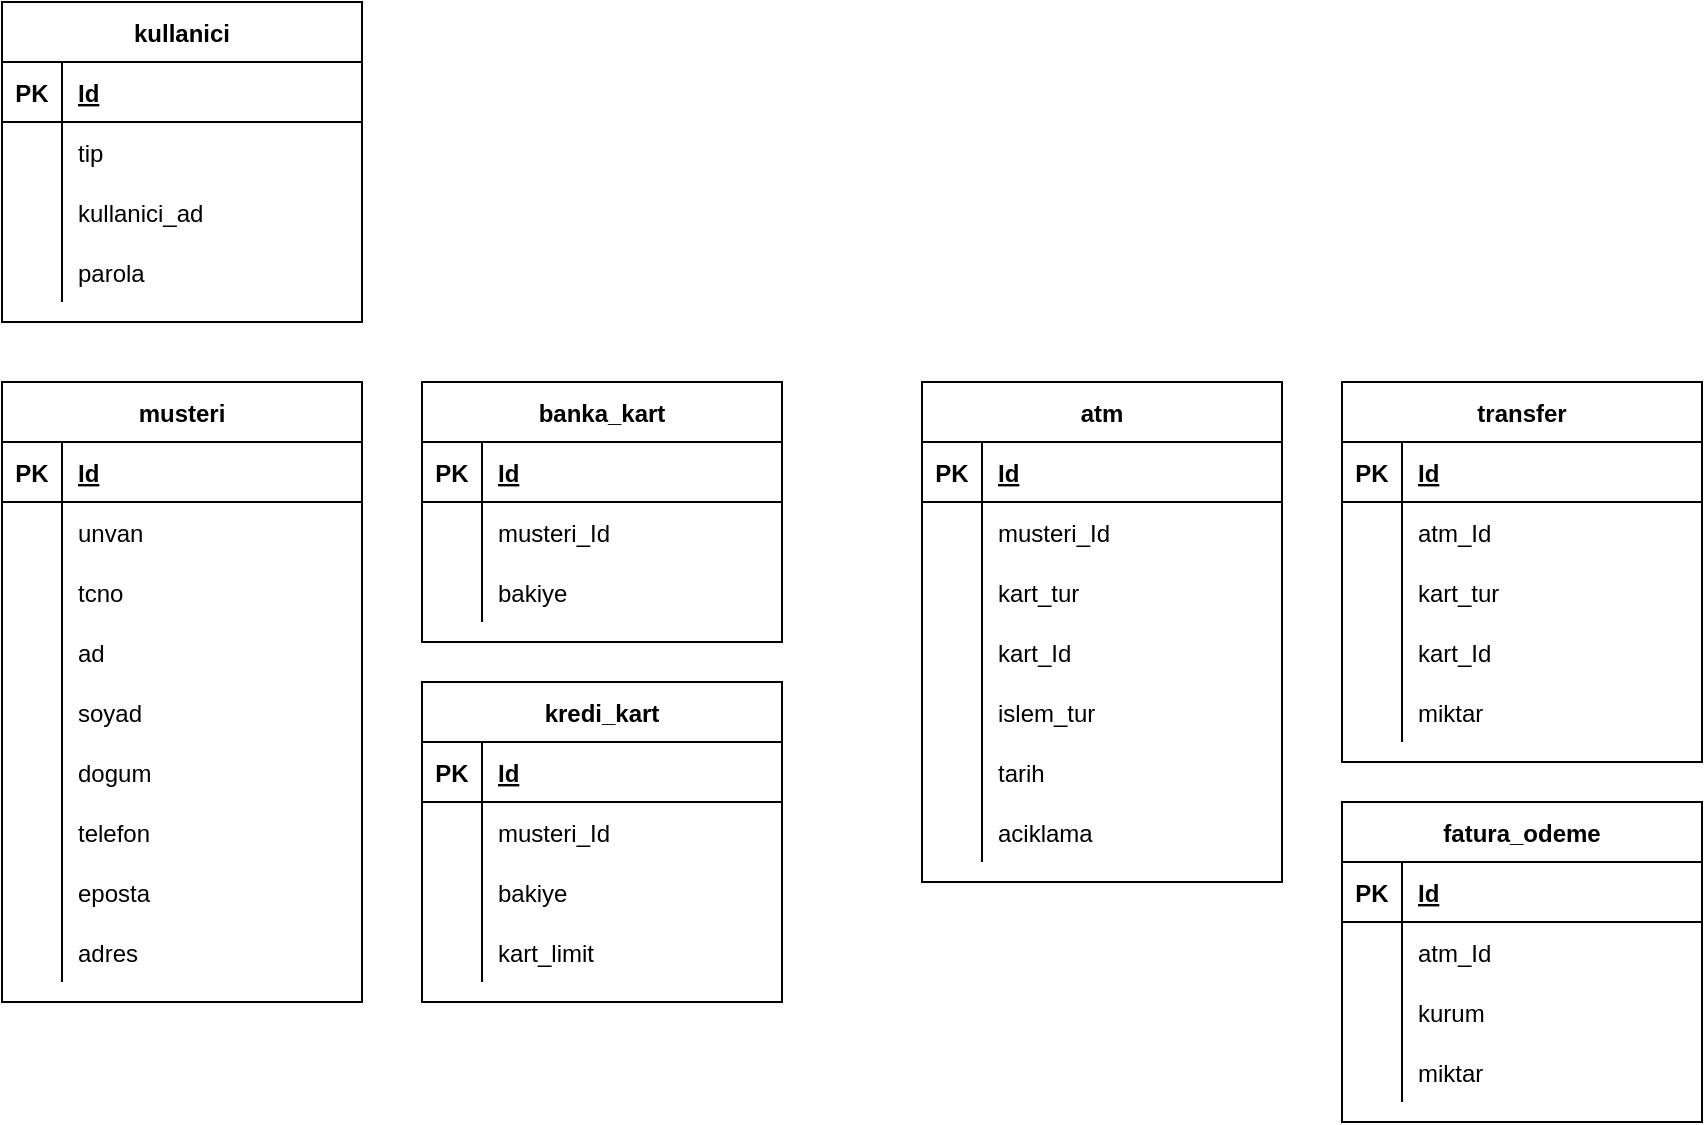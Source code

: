 <mxfile version="13.7.9" type="device"><diagram id="R2lEEEUBdFMjLlhIrx00" name="Page-1"><mxGraphModel dx="1986" dy="1180" grid="1" gridSize="10" guides="1" tooltips="1" connect="1" arrows="1" fold="1" page="1" pageScale="1" pageWidth="1920" pageHeight="1200" math="0" shadow="0" extFonts="Permanent Marker^https://fonts.googleapis.com/css?family=Permanent+Marker"><root><mxCell id="0"/><mxCell id="1" parent="0"/><mxCell id="CDbAdOC8GXRibsh6z-NZ-1" value="kullanici" style="shape=table;startSize=30;container=1;collapsible=1;childLayout=tableLayout;fixedRows=1;rowLines=0;fontStyle=1;align=center;resizeLast=1;" parent="1" vertex="1"><mxGeometry x="535" y="320" width="180" height="160" as="geometry"/></mxCell><mxCell id="CDbAdOC8GXRibsh6z-NZ-2" value="" style="shape=partialRectangle;collapsible=0;dropTarget=0;pointerEvents=0;fillColor=none;top=0;left=0;bottom=1;right=0;points=[[0,0.5],[1,0.5]];portConstraint=eastwest;" parent="CDbAdOC8GXRibsh6z-NZ-1" vertex="1"><mxGeometry y="30" width="180" height="30" as="geometry"/></mxCell><mxCell id="CDbAdOC8GXRibsh6z-NZ-3" value="PK" style="shape=partialRectangle;connectable=0;fillColor=none;top=0;left=0;bottom=0;right=0;fontStyle=1;overflow=hidden;" parent="CDbAdOC8GXRibsh6z-NZ-2" vertex="1"><mxGeometry width="30" height="30" as="geometry"/></mxCell><mxCell id="CDbAdOC8GXRibsh6z-NZ-4" value="Id" style="shape=partialRectangle;connectable=0;fillColor=none;top=0;left=0;bottom=0;right=0;align=left;spacingLeft=6;fontStyle=5;overflow=hidden;" parent="CDbAdOC8GXRibsh6z-NZ-2" vertex="1"><mxGeometry x="30" width="150" height="30" as="geometry"/></mxCell><mxCell id="CDbAdOC8GXRibsh6z-NZ-5" value="" style="shape=partialRectangle;collapsible=0;dropTarget=0;pointerEvents=0;fillColor=none;top=0;left=0;bottom=0;right=0;points=[[0,0.5],[1,0.5]];portConstraint=eastwest;" parent="CDbAdOC8GXRibsh6z-NZ-1" vertex="1"><mxGeometry y="60" width="180" height="30" as="geometry"/></mxCell><mxCell id="CDbAdOC8GXRibsh6z-NZ-6" value="" style="shape=partialRectangle;connectable=0;fillColor=none;top=0;left=0;bottom=0;right=0;editable=1;overflow=hidden;" parent="CDbAdOC8GXRibsh6z-NZ-5" vertex="1"><mxGeometry width="30" height="30" as="geometry"/></mxCell><mxCell id="CDbAdOC8GXRibsh6z-NZ-7" value="tip" style="shape=partialRectangle;connectable=0;fillColor=none;top=0;left=0;bottom=0;right=0;align=left;spacingLeft=6;overflow=hidden;" parent="CDbAdOC8GXRibsh6z-NZ-5" vertex="1"><mxGeometry x="30" width="150" height="30" as="geometry"/></mxCell><mxCell id="CDbAdOC8GXRibsh6z-NZ-8" value="" style="shape=partialRectangle;collapsible=0;dropTarget=0;pointerEvents=0;fillColor=none;top=0;left=0;bottom=0;right=0;points=[[0,0.5],[1,0.5]];portConstraint=eastwest;" parent="CDbAdOC8GXRibsh6z-NZ-1" vertex="1"><mxGeometry y="90" width="180" height="30" as="geometry"/></mxCell><mxCell id="CDbAdOC8GXRibsh6z-NZ-9" value="" style="shape=partialRectangle;connectable=0;fillColor=none;top=0;left=0;bottom=0;right=0;editable=1;overflow=hidden;" parent="CDbAdOC8GXRibsh6z-NZ-8" vertex="1"><mxGeometry width="30" height="30" as="geometry"/></mxCell><mxCell id="CDbAdOC8GXRibsh6z-NZ-10" value="kullanici_ad" style="shape=partialRectangle;connectable=0;fillColor=none;top=0;left=0;bottom=0;right=0;align=left;spacingLeft=6;overflow=hidden;" parent="CDbAdOC8GXRibsh6z-NZ-8" vertex="1"><mxGeometry x="30" width="150" height="30" as="geometry"/></mxCell><mxCell id="CDbAdOC8GXRibsh6z-NZ-11" value="" style="shape=partialRectangle;collapsible=0;dropTarget=0;pointerEvents=0;fillColor=none;top=0;left=0;bottom=0;right=0;points=[[0,0.5],[1,0.5]];portConstraint=eastwest;" parent="CDbAdOC8GXRibsh6z-NZ-1" vertex="1"><mxGeometry y="120" width="180" height="30" as="geometry"/></mxCell><mxCell id="CDbAdOC8GXRibsh6z-NZ-12" value="" style="shape=partialRectangle;connectable=0;fillColor=none;top=0;left=0;bottom=0;right=0;editable=1;overflow=hidden;" parent="CDbAdOC8GXRibsh6z-NZ-11" vertex="1"><mxGeometry width="30" height="30" as="geometry"/></mxCell><mxCell id="CDbAdOC8GXRibsh6z-NZ-13" value="parola" style="shape=partialRectangle;connectable=0;fillColor=none;top=0;left=0;bottom=0;right=0;align=left;spacingLeft=6;overflow=hidden;" parent="CDbAdOC8GXRibsh6z-NZ-11" vertex="1"><mxGeometry x="30" width="150" height="30" as="geometry"/></mxCell><mxCell id="CDbAdOC8GXRibsh6z-NZ-14" value="musteri" style="shape=table;startSize=30;container=1;collapsible=1;childLayout=tableLayout;fixedRows=1;rowLines=0;fontStyle=1;align=center;resizeLast=1;" parent="1" vertex="1"><mxGeometry x="535" y="510" width="180" height="310" as="geometry"/></mxCell><mxCell id="CDbAdOC8GXRibsh6z-NZ-15" value="" style="shape=partialRectangle;collapsible=0;dropTarget=0;pointerEvents=0;fillColor=none;top=0;left=0;bottom=1;right=0;points=[[0,0.5],[1,0.5]];portConstraint=eastwest;" parent="CDbAdOC8GXRibsh6z-NZ-14" vertex="1"><mxGeometry y="30" width="180" height="30" as="geometry"/></mxCell><mxCell id="CDbAdOC8GXRibsh6z-NZ-16" value="PK" style="shape=partialRectangle;connectable=0;fillColor=none;top=0;left=0;bottom=0;right=0;fontStyle=1;overflow=hidden;" parent="CDbAdOC8GXRibsh6z-NZ-15" vertex="1"><mxGeometry width="30" height="30" as="geometry"/></mxCell><mxCell id="CDbAdOC8GXRibsh6z-NZ-17" value="Id" style="shape=partialRectangle;connectable=0;fillColor=none;top=0;left=0;bottom=0;right=0;align=left;spacingLeft=6;fontStyle=5;overflow=hidden;" parent="CDbAdOC8GXRibsh6z-NZ-15" vertex="1"><mxGeometry x="30" width="150" height="30" as="geometry"/></mxCell><mxCell id="CDbAdOC8GXRibsh6z-NZ-18" value="" style="shape=partialRectangle;collapsible=0;dropTarget=0;pointerEvents=0;fillColor=none;top=0;left=0;bottom=0;right=0;points=[[0,0.5],[1,0.5]];portConstraint=eastwest;" parent="CDbAdOC8GXRibsh6z-NZ-14" vertex="1"><mxGeometry y="60" width="180" height="30" as="geometry"/></mxCell><mxCell id="CDbAdOC8GXRibsh6z-NZ-19" value="" style="shape=partialRectangle;connectable=0;fillColor=none;top=0;left=0;bottom=0;right=0;editable=1;overflow=hidden;" parent="CDbAdOC8GXRibsh6z-NZ-18" vertex="1"><mxGeometry width="30" height="30" as="geometry"/></mxCell><mxCell id="CDbAdOC8GXRibsh6z-NZ-20" value="unvan" style="shape=partialRectangle;connectable=0;fillColor=none;top=0;left=0;bottom=0;right=0;align=left;spacingLeft=6;overflow=hidden;" parent="CDbAdOC8GXRibsh6z-NZ-18" vertex="1"><mxGeometry x="30" width="150" height="30" as="geometry"/></mxCell><mxCell id="CDbAdOC8GXRibsh6z-NZ-21" value="" style="shape=partialRectangle;collapsible=0;dropTarget=0;pointerEvents=0;fillColor=none;top=0;left=0;bottom=0;right=0;points=[[0,0.5],[1,0.5]];portConstraint=eastwest;" parent="CDbAdOC8GXRibsh6z-NZ-14" vertex="1"><mxGeometry y="90" width="180" height="30" as="geometry"/></mxCell><mxCell id="CDbAdOC8GXRibsh6z-NZ-22" value="" style="shape=partialRectangle;connectable=0;fillColor=none;top=0;left=0;bottom=0;right=0;editable=1;overflow=hidden;" parent="CDbAdOC8GXRibsh6z-NZ-21" vertex="1"><mxGeometry width="30" height="30" as="geometry"/></mxCell><mxCell id="CDbAdOC8GXRibsh6z-NZ-23" value="tcno" style="shape=partialRectangle;connectable=0;fillColor=none;top=0;left=0;bottom=0;right=0;align=left;spacingLeft=6;overflow=hidden;" parent="CDbAdOC8GXRibsh6z-NZ-21" vertex="1"><mxGeometry x="30" width="150" height="30" as="geometry"/></mxCell><mxCell id="CDbAdOC8GXRibsh6z-NZ-24" value="" style="shape=partialRectangle;collapsible=0;dropTarget=0;pointerEvents=0;fillColor=none;top=0;left=0;bottom=0;right=0;points=[[0,0.5],[1,0.5]];portConstraint=eastwest;" parent="CDbAdOC8GXRibsh6z-NZ-14" vertex="1"><mxGeometry y="120" width="180" height="30" as="geometry"/></mxCell><mxCell id="CDbAdOC8GXRibsh6z-NZ-25" value="" style="shape=partialRectangle;connectable=0;fillColor=none;top=0;left=0;bottom=0;right=0;editable=1;overflow=hidden;" parent="CDbAdOC8GXRibsh6z-NZ-24" vertex="1"><mxGeometry width="30" height="30" as="geometry"/></mxCell><mxCell id="CDbAdOC8GXRibsh6z-NZ-26" value="ad" style="shape=partialRectangle;connectable=0;fillColor=none;top=0;left=0;bottom=0;right=0;align=left;spacingLeft=6;overflow=hidden;" parent="CDbAdOC8GXRibsh6z-NZ-24" vertex="1"><mxGeometry x="30" width="150" height="30" as="geometry"/></mxCell><mxCell id="CDbAdOC8GXRibsh6z-NZ-27" value="" style="shape=partialRectangle;collapsible=0;dropTarget=0;pointerEvents=0;fillColor=none;top=0;left=0;bottom=0;right=0;points=[[0,0.5],[1,0.5]];portConstraint=eastwest;" parent="CDbAdOC8GXRibsh6z-NZ-14" vertex="1"><mxGeometry y="150" width="180" height="30" as="geometry"/></mxCell><mxCell id="CDbAdOC8GXRibsh6z-NZ-28" value="" style="shape=partialRectangle;connectable=0;fillColor=none;top=0;left=0;bottom=0;right=0;editable=1;overflow=hidden;" parent="CDbAdOC8GXRibsh6z-NZ-27" vertex="1"><mxGeometry width="30" height="30" as="geometry"/></mxCell><mxCell id="CDbAdOC8GXRibsh6z-NZ-29" value="soyad" style="shape=partialRectangle;connectable=0;fillColor=none;top=0;left=0;bottom=0;right=0;align=left;spacingLeft=6;overflow=hidden;" parent="CDbAdOC8GXRibsh6z-NZ-27" vertex="1"><mxGeometry x="30" width="150" height="30" as="geometry"/></mxCell><mxCell id="CDbAdOC8GXRibsh6z-NZ-77" value="" style="shape=partialRectangle;collapsible=0;dropTarget=0;pointerEvents=0;fillColor=none;top=0;left=0;bottom=0;right=0;points=[[0,0.5],[1,0.5]];portConstraint=eastwest;" parent="CDbAdOC8GXRibsh6z-NZ-14" vertex="1"><mxGeometry y="180" width="180" height="30" as="geometry"/></mxCell><mxCell id="CDbAdOC8GXRibsh6z-NZ-78" value="" style="shape=partialRectangle;connectable=0;fillColor=none;top=0;left=0;bottom=0;right=0;editable=1;overflow=hidden;" parent="CDbAdOC8GXRibsh6z-NZ-77" vertex="1"><mxGeometry width="30" height="30" as="geometry"/></mxCell><mxCell id="CDbAdOC8GXRibsh6z-NZ-79" value="dogum" style="shape=partialRectangle;connectable=0;fillColor=none;top=0;left=0;bottom=0;right=0;align=left;spacingLeft=6;overflow=hidden;" parent="CDbAdOC8GXRibsh6z-NZ-77" vertex="1"><mxGeometry x="30" width="150" height="30" as="geometry"/></mxCell><mxCell id="CDbAdOC8GXRibsh6z-NZ-30" value="" style="shape=partialRectangle;collapsible=0;dropTarget=0;pointerEvents=0;fillColor=none;top=0;left=0;bottom=0;right=0;points=[[0,0.5],[1,0.5]];portConstraint=eastwest;" parent="CDbAdOC8GXRibsh6z-NZ-14" vertex="1"><mxGeometry y="210" width="180" height="30" as="geometry"/></mxCell><mxCell id="CDbAdOC8GXRibsh6z-NZ-31" value="" style="shape=partialRectangle;connectable=0;fillColor=none;top=0;left=0;bottom=0;right=0;editable=1;overflow=hidden;" parent="CDbAdOC8GXRibsh6z-NZ-30" vertex="1"><mxGeometry width="30" height="30" as="geometry"/></mxCell><mxCell id="CDbAdOC8GXRibsh6z-NZ-32" value="telefon" style="shape=partialRectangle;connectable=0;fillColor=none;top=0;left=0;bottom=0;right=0;align=left;spacingLeft=6;overflow=hidden;" parent="CDbAdOC8GXRibsh6z-NZ-30" vertex="1"><mxGeometry x="30" width="150" height="30" as="geometry"/></mxCell><mxCell id="CDbAdOC8GXRibsh6z-NZ-33" value="" style="shape=partialRectangle;collapsible=0;dropTarget=0;pointerEvents=0;fillColor=none;top=0;left=0;bottom=0;right=0;points=[[0,0.5],[1,0.5]];portConstraint=eastwest;" parent="CDbAdOC8GXRibsh6z-NZ-14" vertex="1"><mxGeometry y="240" width="180" height="30" as="geometry"/></mxCell><mxCell id="CDbAdOC8GXRibsh6z-NZ-34" value="" style="shape=partialRectangle;connectable=0;fillColor=none;top=0;left=0;bottom=0;right=0;editable=1;overflow=hidden;" parent="CDbAdOC8GXRibsh6z-NZ-33" vertex="1"><mxGeometry width="30" height="30" as="geometry"/></mxCell><mxCell id="CDbAdOC8GXRibsh6z-NZ-35" value="eposta" style="shape=partialRectangle;connectable=0;fillColor=none;top=0;left=0;bottom=0;right=0;align=left;spacingLeft=6;overflow=hidden;" parent="CDbAdOC8GXRibsh6z-NZ-33" vertex="1"><mxGeometry x="30" width="150" height="30" as="geometry"/></mxCell><mxCell id="CDbAdOC8GXRibsh6z-NZ-36" value="" style="shape=partialRectangle;collapsible=0;dropTarget=0;pointerEvents=0;fillColor=none;top=0;left=0;bottom=0;right=0;points=[[0,0.5],[1,0.5]];portConstraint=eastwest;" parent="CDbAdOC8GXRibsh6z-NZ-14" vertex="1"><mxGeometry y="270" width="180" height="30" as="geometry"/></mxCell><mxCell id="CDbAdOC8GXRibsh6z-NZ-37" value="" style="shape=partialRectangle;connectable=0;fillColor=none;top=0;left=0;bottom=0;right=0;editable=1;overflow=hidden;" parent="CDbAdOC8GXRibsh6z-NZ-36" vertex="1"><mxGeometry width="30" height="30" as="geometry"/></mxCell><mxCell id="CDbAdOC8GXRibsh6z-NZ-38" value="adres" style="shape=partialRectangle;connectable=0;fillColor=none;top=0;left=0;bottom=0;right=0;align=left;spacingLeft=6;overflow=hidden;" parent="CDbAdOC8GXRibsh6z-NZ-36" vertex="1"><mxGeometry x="30" width="150" height="30" as="geometry"/></mxCell><mxCell id="CDbAdOC8GXRibsh6z-NZ-125" value="banka_kart" style="shape=table;startSize=30;container=1;collapsible=1;childLayout=tableLayout;fixedRows=1;rowLines=0;fontStyle=1;align=center;resizeLast=1;" parent="1" vertex="1"><mxGeometry x="745" y="510" width="180" height="130" as="geometry"/></mxCell><mxCell id="CDbAdOC8GXRibsh6z-NZ-126" value="" style="shape=partialRectangle;collapsible=0;dropTarget=0;pointerEvents=0;fillColor=none;top=0;left=0;bottom=1;right=0;points=[[0,0.5],[1,0.5]];portConstraint=eastwest;" parent="CDbAdOC8GXRibsh6z-NZ-125" vertex="1"><mxGeometry y="30" width="180" height="30" as="geometry"/></mxCell><mxCell id="CDbAdOC8GXRibsh6z-NZ-127" value="PK" style="shape=partialRectangle;connectable=0;fillColor=none;top=0;left=0;bottom=0;right=0;fontStyle=1;overflow=hidden;" parent="CDbAdOC8GXRibsh6z-NZ-126" vertex="1"><mxGeometry width="30" height="30" as="geometry"/></mxCell><mxCell id="CDbAdOC8GXRibsh6z-NZ-128" value="Id" style="shape=partialRectangle;connectable=0;fillColor=none;top=0;left=0;bottom=0;right=0;align=left;spacingLeft=6;fontStyle=5;overflow=hidden;" parent="CDbAdOC8GXRibsh6z-NZ-126" vertex="1"><mxGeometry x="30" width="150" height="30" as="geometry"/></mxCell><mxCell id="CDbAdOC8GXRibsh6z-NZ-129" value="" style="shape=partialRectangle;collapsible=0;dropTarget=0;pointerEvents=0;fillColor=none;top=0;left=0;bottom=0;right=0;points=[[0,0.5],[1,0.5]];portConstraint=eastwest;" parent="CDbAdOC8GXRibsh6z-NZ-125" vertex="1"><mxGeometry y="60" width="180" height="30" as="geometry"/></mxCell><mxCell id="CDbAdOC8GXRibsh6z-NZ-130" value="" style="shape=partialRectangle;connectable=0;fillColor=none;top=0;left=0;bottom=0;right=0;editable=1;overflow=hidden;" parent="CDbAdOC8GXRibsh6z-NZ-129" vertex="1"><mxGeometry width="30" height="30" as="geometry"/></mxCell><mxCell id="CDbAdOC8GXRibsh6z-NZ-131" value="musteri_Id" style="shape=partialRectangle;connectable=0;fillColor=none;top=0;left=0;bottom=0;right=0;align=left;spacingLeft=6;overflow=hidden;" parent="CDbAdOC8GXRibsh6z-NZ-129" vertex="1"><mxGeometry x="30" width="150" height="30" as="geometry"/></mxCell><mxCell id="CDbAdOC8GXRibsh6z-NZ-132" value="" style="shape=partialRectangle;collapsible=0;dropTarget=0;pointerEvents=0;fillColor=none;top=0;left=0;bottom=0;right=0;points=[[0,0.5],[1,0.5]];portConstraint=eastwest;" parent="CDbAdOC8GXRibsh6z-NZ-125" vertex="1"><mxGeometry y="90" width="180" height="30" as="geometry"/></mxCell><mxCell id="CDbAdOC8GXRibsh6z-NZ-133" value="" style="shape=partialRectangle;connectable=0;fillColor=none;top=0;left=0;bottom=0;right=0;editable=1;overflow=hidden;" parent="CDbAdOC8GXRibsh6z-NZ-132" vertex="1"><mxGeometry width="30" height="30" as="geometry"/></mxCell><mxCell id="CDbAdOC8GXRibsh6z-NZ-134" value="bakiye" style="shape=partialRectangle;connectable=0;fillColor=none;top=0;left=0;bottom=0;right=0;align=left;spacingLeft=6;overflow=hidden;" parent="CDbAdOC8GXRibsh6z-NZ-132" vertex="1"><mxGeometry x="30" width="150" height="30" as="geometry"/></mxCell><mxCell id="CDbAdOC8GXRibsh6z-NZ-138" value="kredi_kart" style="shape=table;startSize=30;container=1;collapsible=1;childLayout=tableLayout;fixedRows=1;rowLines=0;fontStyle=1;align=center;resizeLast=1;" parent="1" vertex="1"><mxGeometry x="745" y="660" width="180" height="160" as="geometry"/></mxCell><mxCell id="CDbAdOC8GXRibsh6z-NZ-139" value="" style="shape=partialRectangle;collapsible=0;dropTarget=0;pointerEvents=0;fillColor=none;top=0;left=0;bottom=1;right=0;points=[[0,0.5],[1,0.5]];portConstraint=eastwest;" parent="CDbAdOC8GXRibsh6z-NZ-138" vertex="1"><mxGeometry y="30" width="180" height="30" as="geometry"/></mxCell><mxCell id="CDbAdOC8GXRibsh6z-NZ-140" value="PK" style="shape=partialRectangle;connectable=0;fillColor=none;top=0;left=0;bottom=0;right=0;fontStyle=1;overflow=hidden;" parent="CDbAdOC8GXRibsh6z-NZ-139" vertex="1"><mxGeometry width="30" height="30" as="geometry"/></mxCell><mxCell id="CDbAdOC8GXRibsh6z-NZ-141" value="Id" style="shape=partialRectangle;connectable=0;fillColor=none;top=0;left=0;bottom=0;right=0;align=left;spacingLeft=6;fontStyle=5;overflow=hidden;" parent="CDbAdOC8GXRibsh6z-NZ-139" vertex="1"><mxGeometry x="30" width="150" height="30" as="geometry"/></mxCell><mxCell id="CDbAdOC8GXRibsh6z-NZ-142" value="" style="shape=partialRectangle;collapsible=0;dropTarget=0;pointerEvents=0;fillColor=none;top=0;left=0;bottom=0;right=0;points=[[0,0.5],[1,0.5]];portConstraint=eastwest;" parent="CDbAdOC8GXRibsh6z-NZ-138" vertex="1"><mxGeometry y="60" width="180" height="30" as="geometry"/></mxCell><mxCell id="CDbAdOC8GXRibsh6z-NZ-143" value="" style="shape=partialRectangle;connectable=0;fillColor=none;top=0;left=0;bottom=0;right=0;editable=1;overflow=hidden;" parent="CDbAdOC8GXRibsh6z-NZ-142" vertex="1"><mxGeometry width="30" height="30" as="geometry"/></mxCell><mxCell id="CDbAdOC8GXRibsh6z-NZ-144" value="musteri_Id" style="shape=partialRectangle;connectable=0;fillColor=none;top=0;left=0;bottom=0;right=0;align=left;spacingLeft=6;overflow=hidden;" parent="CDbAdOC8GXRibsh6z-NZ-142" vertex="1"><mxGeometry x="30" width="150" height="30" as="geometry"/></mxCell><mxCell id="CDbAdOC8GXRibsh6z-NZ-205" value="" style="shape=partialRectangle;collapsible=0;dropTarget=0;pointerEvents=0;fillColor=none;top=0;left=0;bottom=0;right=0;points=[[0,0.5],[1,0.5]];portConstraint=eastwest;" parent="CDbAdOC8GXRibsh6z-NZ-138" vertex="1"><mxGeometry y="90" width="180" height="30" as="geometry"/></mxCell><mxCell id="CDbAdOC8GXRibsh6z-NZ-206" value="" style="shape=partialRectangle;connectable=0;fillColor=none;top=0;left=0;bottom=0;right=0;editable=1;overflow=hidden;" parent="CDbAdOC8GXRibsh6z-NZ-205" vertex="1"><mxGeometry width="30" height="30" as="geometry"/></mxCell><mxCell id="CDbAdOC8GXRibsh6z-NZ-207" value="bakiye" style="shape=partialRectangle;connectable=0;fillColor=none;top=0;left=0;bottom=0;right=0;align=left;spacingLeft=6;overflow=hidden;" parent="CDbAdOC8GXRibsh6z-NZ-205" vertex="1"><mxGeometry x="30" width="150" height="30" as="geometry"/></mxCell><mxCell id="CDbAdOC8GXRibsh6z-NZ-145" value="" style="shape=partialRectangle;collapsible=0;dropTarget=0;pointerEvents=0;fillColor=none;top=0;left=0;bottom=0;right=0;points=[[0,0.5],[1,0.5]];portConstraint=eastwest;" parent="CDbAdOC8GXRibsh6z-NZ-138" vertex="1"><mxGeometry y="120" width="180" height="30" as="geometry"/></mxCell><mxCell id="CDbAdOC8GXRibsh6z-NZ-146" value="" style="shape=partialRectangle;connectable=0;fillColor=none;top=0;left=0;bottom=0;right=0;editable=1;overflow=hidden;" parent="CDbAdOC8GXRibsh6z-NZ-145" vertex="1"><mxGeometry width="30" height="30" as="geometry"/></mxCell><mxCell id="CDbAdOC8GXRibsh6z-NZ-147" value="kart_limit" style="shape=partialRectangle;connectable=0;fillColor=none;top=0;left=0;bottom=0;right=0;align=left;spacingLeft=6;overflow=hidden;" parent="CDbAdOC8GXRibsh6z-NZ-145" vertex="1"><mxGeometry x="30" width="150" height="30" as="geometry"/></mxCell><mxCell id="CDbAdOC8GXRibsh6z-NZ-151" value="atm" style="shape=table;startSize=30;container=1;collapsible=1;childLayout=tableLayout;fixedRows=1;rowLines=0;fontStyle=1;align=center;resizeLast=1;" parent="1" vertex="1"><mxGeometry x="995" y="510" width="180" height="250" as="geometry"><mxRectangle x="530" y="400" width="100" height="30" as="alternateBounds"/></mxGeometry></mxCell><mxCell id="CDbAdOC8GXRibsh6z-NZ-152" value="" style="shape=partialRectangle;collapsible=0;dropTarget=0;pointerEvents=0;fillColor=none;top=0;left=0;bottom=1;right=0;points=[[0,0.5],[1,0.5]];portConstraint=eastwest;" parent="CDbAdOC8GXRibsh6z-NZ-151" vertex="1"><mxGeometry y="30" width="180" height="30" as="geometry"/></mxCell><mxCell id="CDbAdOC8GXRibsh6z-NZ-153" value="PK" style="shape=partialRectangle;connectable=0;fillColor=none;top=0;left=0;bottom=0;right=0;fontStyle=1;overflow=hidden;" parent="CDbAdOC8GXRibsh6z-NZ-152" vertex="1"><mxGeometry width="30" height="30" as="geometry"/></mxCell><mxCell id="CDbAdOC8GXRibsh6z-NZ-154" value="Id" style="shape=partialRectangle;connectable=0;fillColor=none;top=0;left=0;bottom=0;right=0;align=left;spacingLeft=6;fontStyle=5;overflow=hidden;" parent="CDbAdOC8GXRibsh6z-NZ-152" vertex="1"><mxGeometry x="30" width="150" height="30" as="geometry"/></mxCell><mxCell id="CDbAdOC8GXRibsh6z-NZ-155" value="" style="shape=partialRectangle;collapsible=0;dropTarget=0;pointerEvents=0;fillColor=none;top=0;left=0;bottom=0;right=0;points=[[0,0.5],[1,0.5]];portConstraint=eastwest;" parent="CDbAdOC8GXRibsh6z-NZ-151" vertex="1"><mxGeometry y="60" width="180" height="30" as="geometry"/></mxCell><mxCell id="CDbAdOC8GXRibsh6z-NZ-156" value="" style="shape=partialRectangle;connectable=0;fillColor=none;top=0;left=0;bottom=0;right=0;editable=1;overflow=hidden;" parent="CDbAdOC8GXRibsh6z-NZ-155" vertex="1"><mxGeometry width="30" height="30" as="geometry"/></mxCell><mxCell id="CDbAdOC8GXRibsh6z-NZ-157" value="musteri_Id" style="shape=partialRectangle;connectable=0;fillColor=none;top=0;left=0;bottom=0;right=0;align=left;spacingLeft=6;overflow=hidden;" parent="CDbAdOC8GXRibsh6z-NZ-155" vertex="1"><mxGeometry x="30" width="150" height="30" as="geometry"/></mxCell><mxCell id="CDbAdOC8GXRibsh6z-NZ-202" value="" style="shape=partialRectangle;collapsible=0;dropTarget=0;pointerEvents=0;fillColor=none;top=0;left=0;bottom=0;right=0;points=[[0,0.5],[1,0.5]];portConstraint=eastwest;" parent="CDbAdOC8GXRibsh6z-NZ-151" vertex="1"><mxGeometry y="90" width="180" height="30" as="geometry"/></mxCell><mxCell id="CDbAdOC8GXRibsh6z-NZ-203" value="" style="shape=partialRectangle;connectable=0;fillColor=none;top=0;left=0;bottom=0;right=0;editable=1;overflow=hidden;" parent="CDbAdOC8GXRibsh6z-NZ-202" vertex="1"><mxGeometry width="30" height="30" as="geometry"/></mxCell><mxCell id="CDbAdOC8GXRibsh6z-NZ-204" value="kart_tur" style="shape=partialRectangle;connectable=0;fillColor=none;top=0;left=0;bottom=0;right=0;align=left;spacingLeft=6;overflow=hidden;" parent="CDbAdOC8GXRibsh6z-NZ-202" vertex="1"><mxGeometry x="30" width="150" height="30" as="geometry"/></mxCell><mxCell id="YPncWTbyYx33kSrC0SL3-1" value="" style="shape=partialRectangle;collapsible=0;dropTarget=0;pointerEvents=0;fillColor=none;top=0;left=0;bottom=0;right=0;points=[[0,0.5],[1,0.5]];portConstraint=eastwest;" vertex="1" parent="CDbAdOC8GXRibsh6z-NZ-151"><mxGeometry y="120" width="180" height="30" as="geometry"/></mxCell><mxCell id="YPncWTbyYx33kSrC0SL3-2" value="" style="shape=partialRectangle;connectable=0;fillColor=none;top=0;left=0;bottom=0;right=0;editable=1;overflow=hidden;" vertex="1" parent="YPncWTbyYx33kSrC0SL3-1"><mxGeometry width="30" height="30" as="geometry"/></mxCell><mxCell id="YPncWTbyYx33kSrC0SL3-3" value="kart_Id" style="shape=partialRectangle;connectable=0;fillColor=none;top=0;left=0;bottom=0;right=0;align=left;spacingLeft=6;overflow=hidden;" vertex="1" parent="YPncWTbyYx33kSrC0SL3-1"><mxGeometry x="30" width="150" height="30" as="geometry"/></mxCell><mxCell id="CDbAdOC8GXRibsh6z-NZ-211" value="" style="shape=partialRectangle;collapsible=0;dropTarget=0;pointerEvents=0;fillColor=none;top=0;left=0;bottom=0;right=0;points=[[0,0.5],[1,0.5]];portConstraint=eastwest;" parent="CDbAdOC8GXRibsh6z-NZ-151" vertex="1"><mxGeometry y="150" width="180" height="30" as="geometry"/></mxCell><mxCell id="CDbAdOC8GXRibsh6z-NZ-212" value="" style="shape=partialRectangle;connectable=0;fillColor=none;top=0;left=0;bottom=0;right=0;editable=1;overflow=hidden;" parent="CDbAdOC8GXRibsh6z-NZ-211" vertex="1"><mxGeometry width="30" height="30" as="geometry"/></mxCell><mxCell id="CDbAdOC8GXRibsh6z-NZ-213" value="islem_tur" style="shape=partialRectangle;connectable=0;fillColor=none;top=0;left=0;bottom=0;right=0;align=left;spacingLeft=6;overflow=hidden;" parent="CDbAdOC8GXRibsh6z-NZ-211" vertex="1"><mxGeometry x="30" width="150" height="30" as="geometry"/></mxCell><mxCell id="YPncWTbyYx33kSrC0SL3-7" value="" style="shape=partialRectangle;collapsible=0;dropTarget=0;pointerEvents=0;fillColor=none;top=0;left=0;bottom=0;right=0;points=[[0,0.5],[1,0.5]];portConstraint=eastwest;" vertex="1" parent="CDbAdOC8GXRibsh6z-NZ-151"><mxGeometry y="180" width="180" height="30" as="geometry"/></mxCell><mxCell id="YPncWTbyYx33kSrC0SL3-8" value="" style="shape=partialRectangle;connectable=0;fillColor=none;top=0;left=0;bottom=0;right=0;editable=1;overflow=hidden;" vertex="1" parent="YPncWTbyYx33kSrC0SL3-7"><mxGeometry width="30" height="30" as="geometry"/></mxCell><mxCell id="YPncWTbyYx33kSrC0SL3-9" value="tarih" style="shape=partialRectangle;connectable=0;fillColor=none;top=0;left=0;bottom=0;right=0;align=left;spacingLeft=6;overflow=hidden;" vertex="1" parent="YPncWTbyYx33kSrC0SL3-7"><mxGeometry x="30" width="150" height="30" as="geometry"/></mxCell><mxCell id="YPncWTbyYx33kSrC0SL3-4" value="" style="shape=partialRectangle;collapsible=0;dropTarget=0;pointerEvents=0;fillColor=none;top=0;left=0;bottom=0;right=0;points=[[0,0.5],[1,0.5]];portConstraint=eastwest;" vertex="1" parent="CDbAdOC8GXRibsh6z-NZ-151"><mxGeometry y="210" width="180" height="30" as="geometry"/></mxCell><mxCell id="YPncWTbyYx33kSrC0SL3-5" value="" style="shape=partialRectangle;connectable=0;fillColor=none;top=0;left=0;bottom=0;right=0;editable=1;overflow=hidden;" vertex="1" parent="YPncWTbyYx33kSrC0SL3-4"><mxGeometry width="30" height="30" as="geometry"/></mxCell><mxCell id="YPncWTbyYx33kSrC0SL3-6" value="aciklama" style="shape=partialRectangle;connectable=0;fillColor=none;top=0;left=0;bottom=0;right=0;align=left;spacingLeft=6;overflow=hidden;" vertex="1" parent="YPncWTbyYx33kSrC0SL3-4"><mxGeometry x="30" width="150" height="30" as="geometry"/></mxCell><mxCell id="YPncWTbyYx33kSrC0SL3-10" value="transfer" style="shape=table;startSize=30;container=1;collapsible=1;childLayout=tableLayout;fixedRows=1;rowLines=0;fontStyle=1;align=center;resizeLast=1;" vertex="1" parent="1"><mxGeometry x="1205" y="510" width="180" height="190" as="geometry"><mxRectangle x="530" y="400" width="100" height="30" as="alternateBounds"/></mxGeometry></mxCell><mxCell id="YPncWTbyYx33kSrC0SL3-11" value="" style="shape=partialRectangle;collapsible=0;dropTarget=0;pointerEvents=0;fillColor=none;top=0;left=0;bottom=1;right=0;points=[[0,0.5],[1,0.5]];portConstraint=eastwest;" vertex="1" parent="YPncWTbyYx33kSrC0SL3-10"><mxGeometry y="30" width="180" height="30" as="geometry"/></mxCell><mxCell id="YPncWTbyYx33kSrC0SL3-12" value="PK" style="shape=partialRectangle;connectable=0;fillColor=none;top=0;left=0;bottom=0;right=0;fontStyle=1;overflow=hidden;" vertex="1" parent="YPncWTbyYx33kSrC0SL3-11"><mxGeometry width="30" height="30" as="geometry"/></mxCell><mxCell id="YPncWTbyYx33kSrC0SL3-13" value="Id" style="shape=partialRectangle;connectable=0;fillColor=none;top=0;left=0;bottom=0;right=0;align=left;spacingLeft=6;fontStyle=5;overflow=hidden;" vertex="1" parent="YPncWTbyYx33kSrC0SL3-11"><mxGeometry x="30" width="150" height="30" as="geometry"/></mxCell><mxCell id="YPncWTbyYx33kSrC0SL3-14" value="" style="shape=partialRectangle;collapsible=0;dropTarget=0;pointerEvents=0;fillColor=none;top=0;left=0;bottom=0;right=0;points=[[0,0.5],[1,0.5]];portConstraint=eastwest;" vertex="1" parent="YPncWTbyYx33kSrC0SL3-10"><mxGeometry y="60" width="180" height="30" as="geometry"/></mxCell><mxCell id="YPncWTbyYx33kSrC0SL3-15" value="" style="shape=partialRectangle;connectable=0;fillColor=none;top=0;left=0;bottom=0;right=0;editable=1;overflow=hidden;" vertex="1" parent="YPncWTbyYx33kSrC0SL3-14"><mxGeometry width="30" height="30" as="geometry"/></mxCell><mxCell id="YPncWTbyYx33kSrC0SL3-16" value="atm_Id" style="shape=partialRectangle;connectable=0;fillColor=none;top=0;left=0;bottom=0;right=0;align=left;spacingLeft=6;overflow=hidden;" vertex="1" parent="YPncWTbyYx33kSrC0SL3-14"><mxGeometry x="30" width="150" height="30" as="geometry"/></mxCell><mxCell id="YPncWTbyYx33kSrC0SL3-48" value="" style="shape=partialRectangle;collapsible=0;dropTarget=0;pointerEvents=0;fillColor=none;top=0;left=0;bottom=0;right=0;points=[[0,0.5],[1,0.5]];portConstraint=eastwest;" vertex="1" parent="YPncWTbyYx33kSrC0SL3-10"><mxGeometry y="90" width="180" height="30" as="geometry"/></mxCell><mxCell id="YPncWTbyYx33kSrC0SL3-49" value="" style="shape=partialRectangle;connectable=0;fillColor=none;top=0;left=0;bottom=0;right=0;editable=1;overflow=hidden;" vertex="1" parent="YPncWTbyYx33kSrC0SL3-48"><mxGeometry width="30" height="30" as="geometry"/></mxCell><mxCell id="YPncWTbyYx33kSrC0SL3-50" value="kart_tur" style="shape=partialRectangle;connectable=0;fillColor=none;top=0;left=0;bottom=0;right=0;align=left;spacingLeft=6;overflow=hidden;" vertex="1" parent="YPncWTbyYx33kSrC0SL3-48"><mxGeometry x="30" width="150" height="30" as="geometry"/></mxCell><mxCell id="YPncWTbyYx33kSrC0SL3-17" value="" style="shape=partialRectangle;collapsible=0;dropTarget=0;pointerEvents=0;fillColor=none;top=0;left=0;bottom=0;right=0;points=[[0,0.5],[1,0.5]];portConstraint=eastwest;" vertex="1" parent="YPncWTbyYx33kSrC0SL3-10"><mxGeometry y="120" width="180" height="30" as="geometry"/></mxCell><mxCell id="YPncWTbyYx33kSrC0SL3-18" value="" style="shape=partialRectangle;connectable=0;fillColor=none;top=0;left=0;bottom=0;right=0;editable=1;overflow=hidden;" vertex="1" parent="YPncWTbyYx33kSrC0SL3-17"><mxGeometry width="30" height="30" as="geometry"/></mxCell><mxCell id="YPncWTbyYx33kSrC0SL3-19" value="kart_Id" style="shape=partialRectangle;connectable=0;fillColor=none;top=0;left=0;bottom=0;right=0;align=left;spacingLeft=6;overflow=hidden;" vertex="1" parent="YPncWTbyYx33kSrC0SL3-17"><mxGeometry x="30" width="150" height="30" as="geometry"/></mxCell><mxCell id="YPncWTbyYx33kSrC0SL3-20" value="" style="shape=partialRectangle;collapsible=0;dropTarget=0;pointerEvents=0;fillColor=none;top=0;left=0;bottom=0;right=0;points=[[0,0.5],[1,0.5]];portConstraint=eastwest;" vertex="1" parent="YPncWTbyYx33kSrC0SL3-10"><mxGeometry y="150" width="180" height="30" as="geometry"/></mxCell><mxCell id="YPncWTbyYx33kSrC0SL3-21" value="" style="shape=partialRectangle;connectable=0;fillColor=none;top=0;left=0;bottom=0;right=0;editable=1;overflow=hidden;" vertex="1" parent="YPncWTbyYx33kSrC0SL3-20"><mxGeometry width="30" height="30" as="geometry"/></mxCell><mxCell id="YPncWTbyYx33kSrC0SL3-22" value="miktar" style="shape=partialRectangle;connectable=0;fillColor=none;top=0;left=0;bottom=0;right=0;align=left;spacingLeft=6;overflow=hidden;" vertex="1" parent="YPncWTbyYx33kSrC0SL3-20"><mxGeometry x="30" width="150" height="30" as="geometry"/></mxCell><mxCell id="YPncWTbyYx33kSrC0SL3-35" value="fatura_odeme" style="shape=table;startSize=30;container=1;collapsible=1;childLayout=tableLayout;fixedRows=1;rowLines=0;fontStyle=1;align=center;resizeLast=1;" vertex="1" parent="1"><mxGeometry x="1205" y="720" width="180" height="160" as="geometry"><mxRectangle x="530" y="400" width="100" height="30" as="alternateBounds"/></mxGeometry></mxCell><mxCell id="YPncWTbyYx33kSrC0SL3-36" value="" style="shape=partialRectangle;collapsible=0;dropTarget=0;pointerEvents=0;fillColor=none;top=0;left=0;bottom=1;right=0;points=[[0,0.5],[1,0.5]];portConstraint=eastwest;" vertex="1" parent="YPncWTbyYx33kSrC0SL3-35"><mxGeometry y="30" width="180" height="30" as="geometry"/></mxCell><mxCell id="YPncWTbyYx33kSrC0SL3-37" value="PK" style="shape=partialRectangle;connectable=0;fillColor=none;top=0;left=0;bottom=0;right=0;fontStyle=1;overflow=hidden;" vertex="1" parent="YPncWTbyYx33kSrC0SL3-36"><mxGeometry width="30" height="30" as="geometry"/></mxCell><mxCell id="YPncWTbyYx33kSrC0SL3-38" value="Id" style="shape=partialRectangle;connectable=0;fillColor=none;top=0;left=0;bottom=0;right=0;align=left;spacingLeft=6;fontStyle=5;overflow=hidden;" vertex="1" parent="YPncWTbyYx33kSrC0SL3-36"><mxGeometry x="30" width="150" height="30" as="geometry"/></mxCell><mxCell id="YPncWTbyYx33kSrC0SL3-39" value="" style="shape=partialRectangle;collapsible=0;dropTarget=0;pointerEvents=0;fillColor=none;top=0;left=0;bottom=0;right=0;points=[[0,0.5],[1,0.5]];portConstraint=eastwest;" vertex="1" parent="YPncWTbyYx33kSrC0SL3-35"><mxGeometry y="60" width="180" height="30" as="geometry"/></mxCell><mxCell id="YPncWTbyYx33kSrC0SL3-40" value="" style="shape=partialRectangle;connectable=0;fillColor=none;top=0;left=0;bottom=0;right=0;editable=1;overflow=hidden;" vertex="1" parent="YPncWTbyYx33kSrC0SL3-39"><mxGeometry width="30" height="30" as="geometry"/></mxCell><mxCell id="YPncWTbyYx33kSrC0SL3-41" value="atm_Id" style="shape=partialRectangle;connectable=0;fillColor=none;top=0;left=0;bottom=0;right=0;align=left;spacingLeft=6;overflow=hidden;" vertex="1" parent="YPncWTbyYx33kSrC0SL3-39"><mxGeometry x="30" width="150" height="30" as="geometry"/></mxCell><mxCell id="YPncWTbyYx33kSrC0SL3-42" value="" style="shape=partialRectangle;collapsible=0;dropTarget=0;pointerEvents=0;fillColor=none;top=0;left=0;bottom=0;right=0;points=[[0,0.5],[1,0.5]];portConstraint=eastwest;" vertex="1" parent="YPncWTbyYx33kSrC0SL3-35"><mxGeometry y="90" width="180" height="30" as="geometry"/></mxCell><mxCell id="YPncWTbyYx33kSrC0SL3-43" value="" style="shape=partialRectangle;connectable=0;fillColor=none;top=0;left=0;bottom=0;right=0;editable=1;overflow=hidden;" vertex="1" parent="YPncWTbyYx33kSrC0SL3-42"><mxGeometry width="30" height="30" as="geometry"/></mxCell><mxCell id="YPncWTbyYx33kSrC0SL3-44" value="kurum" style="shape=partialRectangle;connectable=0;fillColor=none;top=0;left=0;bottom=0;right=0;align=left;spacingLeft=6;overflow=hidden;" vertex="1" parent="YPncWTbyYx33kSrC0SL3-42"><mxGeometry x="30" width="150" height="30" as="geometry"/></mxCell><mxCell id="YPncWTbyYx33kSrC0SL3-45" value="" style="shape=partialRectangle;collapsible=0;dropTarget=0;pointerEvents=0;fillColor=none;top=0;left=0;bottom=0;right=0;points=[[0,0.5],[1,0.5]];portConstraint=eastwest;" vertex="1" parent="YPncWTbyYx33kSrC0SL3-35"><mxGeometry y="120" width="180" height="30" as="geometry"/></mxCell><mxCell id="YPncWTbyYx33kSrC0SL3-46" value="" style="shape=partialRectangle;connectable=0;fillColor=none;top=0;left=0;bottom=0;right=0;editable=1;overflow=hidden;" vertex="1" parent="YPncWTbyYx33kSrC0SL3-45"><mxGeometry width="30" height="30" as="geometry"/></mxCell><mxCell id="YPncWTbyYx33kSrC0SL3-47" value="miktar" style="shape=partialRectangle;connectable=0;fillColor=none;top=0;left=0;bottom=0;right=0;align=left;spacingLeft=6;overflow=hidden;" vertex="1" parent="YPncWTbyYx33kSrC0SL3-45"><mxGeometry x="30" width="150" height="30" as="geometry"/></mxCell></root></mxGraphModel></diagram></mxfile>